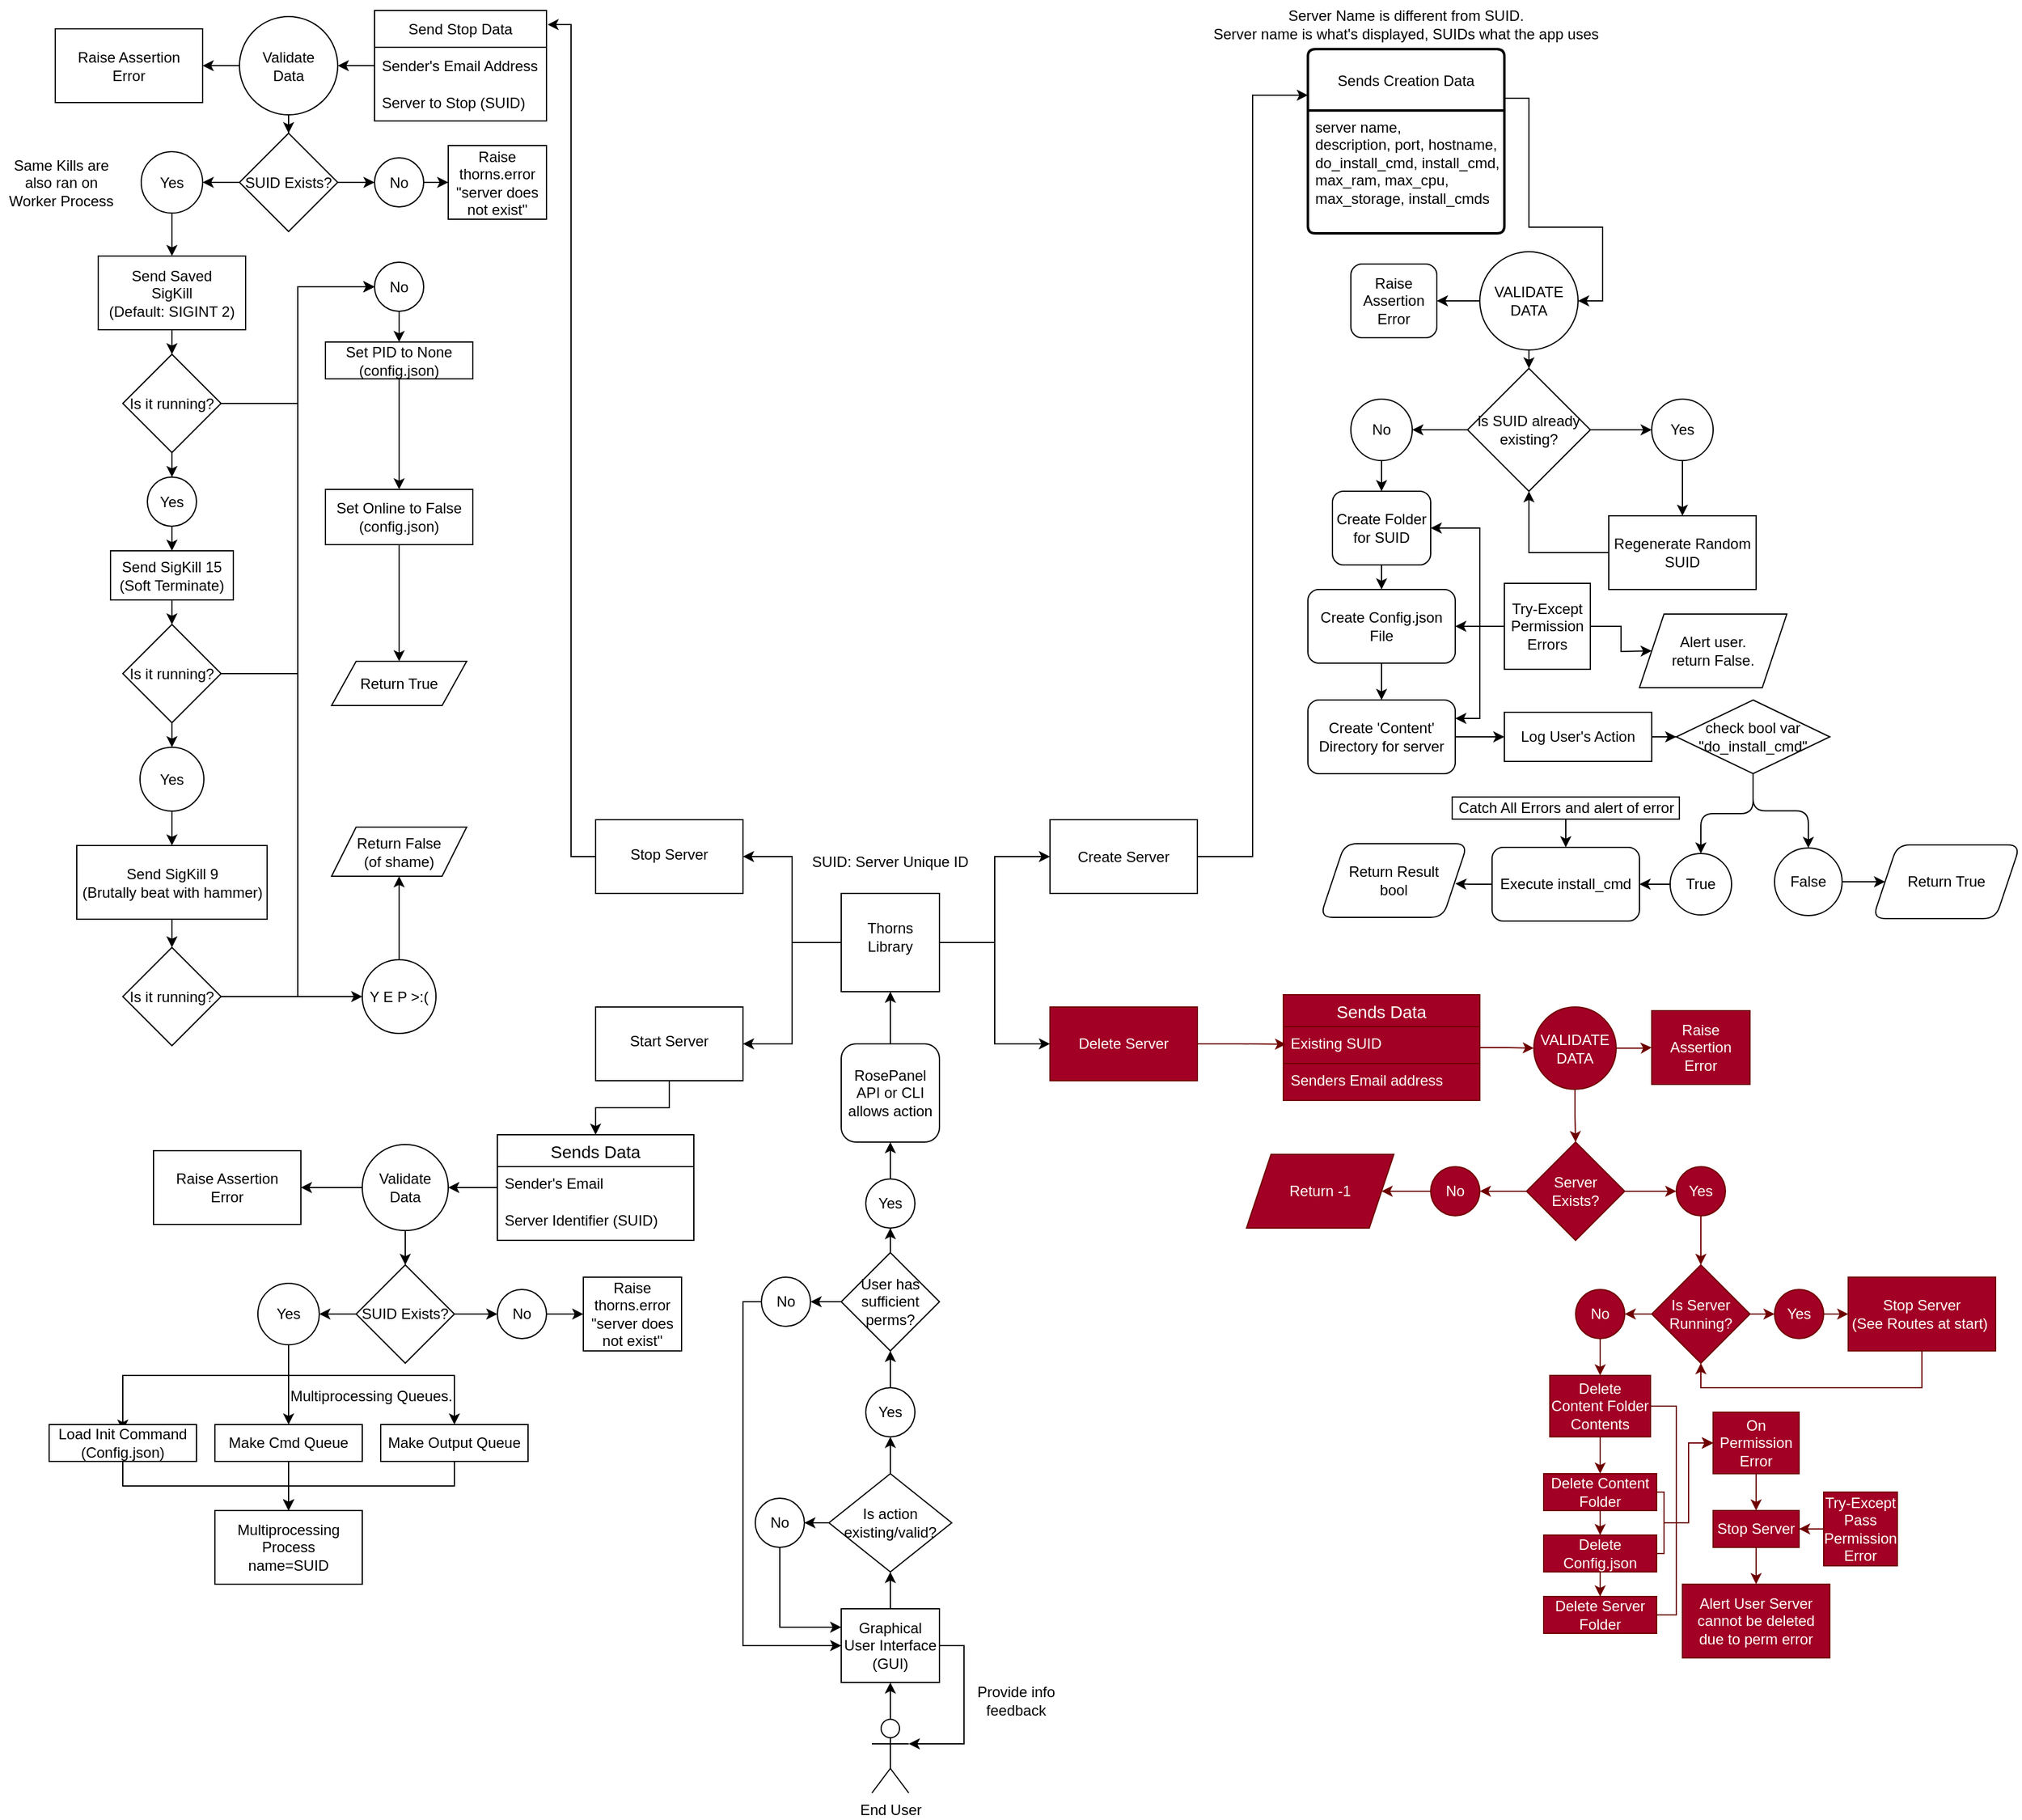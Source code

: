 <mxfile version="24.4.0" type="device">
  <diagram name="Page-1" id="fkvaRvzOg3nOPqEaRhYa">
    <mxGraphModel dx="882" dy="867" grid="1" gridSize="10" guides="1" tooltips="1" connect="1" arrows="1" fold="1" page="1" pageScale="1" pageWidth="1800" pageHeight="1500" background="none" math="0" shadow="0">
      <root>
        <mxCell id="0" />
        <mxCell id="1" parent="0" />
        <mxCell id="SLHZvLQHTJWv9Eg_6K4A-71" style="edgeStyle=orthogonalEdgeStyle;rounded=1;orthogonalLoop=1;jettySize=auto;html=1;entryX=0.5;entryY=0;entryDx=0;entryDy=0;" parent="1" source="SLHZvLQHTJWv9Eg_6K4A-17" target="SLHZvLQHTJWv9Eg_6K4A-70" edge="1">
          <mxGeometry relative="1" as="geometry" />
        </mxCell>
        <mxCell id="SLHZvLQHTJWv9Eg_6K4A-17" value="Create Folder for&amp;nbsp;&lt;span style=&quot;background-color: initial;&quot;&gt;SUID&lt;/span&gt;" style="rounded=1;whiteSpace=wrap;html=1;" parent="1" vertex="1">
          <mxGeometry x="1200" y="410" width="80" height="60" as="geometry" />
        </mxCell>
        <mxCell id="SLHZvLQHTJWv9Eg_6K4A-29" style="edgeStyle=orthogonalEdgeStyle;rounded=1;orthogonalLoop=1;jettySize=auto;html=1;" parent="1" source="SLHZvLQHTJWv9Eg_6K4A-24" target="SLHZvLQHTJWv9Eg_6K4A-28" edge="1">
          <mxGeometry relative="1" as="geometry" />
        </mxCell>
        <mxCell id="SLHZvLQHTJWv9Eg_6K4A-61" style="edgeStyle=orthogonalEdgeStyle;rounded=1;orthogonalLoop=1;jettySize=auto;html=1;entryX=0;entryY=0.5;entryDx=0;entryDy=0;" parent="1" source="SLHZvLQHTJWv9Eg_6K4A-24" target="SLHZvLQHTJWv9Eg_6K4A-59" edge="1">
          <mxGeometry relative="1" as="geometry" />
        </mxCell>
        <mxCell id="SLHZvLQHTJWv9Eg_6K4A-24" value="&lt;div&gt;is SUID already&lt;/div&gt;&lt;div&gt;existing?&lt;br&gt;&lt;/div&gt;" style="rhombus;whiteSpace=wrap;html=1;rounded=0;" parent="1" vertex="1">
          <mxGeometry x="1310" y="310" width="100" height="100" as="geometry" />
        </mxCell>
        <mxCell id="SLHZvLQHTJWv9Eg_6K4A-30" style="edgeStyle=orthogonalEdgeStyle;rounded=1;orthogonalLoop=1;jettySize=auto;html=1;entryX=0.5;entryY=0;entryDx=0;entryDy=0;" parent="1" source="SLHZvLQHTJWv9Eg_6K4A-28" target="SLHZvLQHTJWv9Eg_6K4A-17" edge="1">
          <mxGeometry relative="1" as="geometry" />
        </mxCell>
        <mxCell id="SLHZvLQHTJWv9Eg_6K4A-28" value="&lt;div&gt;No&lt;/div&gt;" style="ellipse;whiteSpace=wrap;html=1;aspect=fixed;rounded=1;" parent="1" vertex="1">
          <mxGeometry x="1215" y="335" width="50" height="50" as="geometry" />
        </mxCell>
        <mxCell id="SLHZvLQHTJWv9Eg_6K4A-64" style="edgeStyle=orthogonalEdgeStyle;rounded=1;orthogonalLoop=1;jettySize=auto;html=1;entryX=0.5;entryY=0;entryDx=0;entryDy=0;" parent="1" source="SLHZvLQHTJWv9Eg_6K4A-59" target="PbpKRLL751DSH5m5B5s7-3" edge="1">
          <mxGeometry relative="1" as="geometry">
            <mxPoint x="1485" y="410" as="targetPoint" />
          </mxGeometry>
        </mxCell>
        <mxCell id="SLHZvLQHTJWv9Eg_6K4A-59" value="Yes" style="ellipse;whiteSpace=wrap;html=1;aspect=fixed;rounded=1;" parent="1" vertex="1">
          <mxGeometry x="1460" y="335" width="50" height="50" as="geometry" />
        </mxCell>
        <mxCell id="SLHZvLQHTJWv9Eg_6K4A-67" style="edgeStyle=orthogonalEdgeStyle;rounded=1;orthogonalLoop=1;jettySize=auto;html=1;entryX=0.5;entryY=0;entryDx=0;entryDy=0;" parent="1" source="SLHZvLQHTJWv9Eg_6K4A-65" target="SLHZvLQHTJWv9Eg_6K4A-24" edge="1">
          <mxGeometry relative="1" as="geometry" />
        </mxCell>
        <mxCell id="SLHZvLQHTJWv9Eg_6K4A-69" style="edgeStyle=orthogonalEdgeStyle;rounded=1;orthogonalLoop=1;jettySize=auto;html=1;" parent="1" source="SLHZvLQHTJWv9Eg_6K4A-65" target="SLHZvLQHTJWv9Eg_6K4A-68" edge="1">
          <mxGeometry relative="1" as="geometry" />
        </mxCell>
        <mxCell id="SLHZvLQHTJWv9Eg_6K4A-65" value="VALIDATE&lt;br&gt;DATA" style="ellipse;whiteSpace=wrap;html=1;aspect=fixed;rounded=1;" parent="1" vertex="1">
          <mxGeometry x="1320" y="215" width="80" height="80" as="geometry" />
        </mxCell>
        <mxCell id="SLHZvLQHTJWv9Eg_6K4A-68" value="&lt;div&gt;Raise Assertion Error&lt;br&gt;&lt;/div&gt;" style="rounded=1;whiteSpace=wrap;html=1;" parent="1" vertex="1">
          <mxGeometry x="1215" y="225" width="70" height="60" as="geometry" />
        </mxCell>
        <mxCell id="SLHZvLQHTJWv9Eg_6K4A-73" style="edgeStyle=orthogonalEdgeStyle;rounded=1;orthogonalLoop=1;jettySize=auto;html=1;" parent="1" source="SLHZvLQHTJWv9Eg_6K4A-70" target="SLHZvLQHTJWv9Eg_6K4A-72" edge="1">
          <mxGeometry relative="1" as="geometry" />
        </mxCell>
        <mxCell id="SLHZvLQHTJWv9Eg_6K4A-70" value="Create Config.json File" style="rounded=1;whiteSpace=wrap;html=1;" parent="1" vertex="1">
          <mxGeometry x="1180" y="490" width="120" height="60" as="geometry" />
        </mxCell>
        <mxCell id="exx8A3uA3ddi-gQN40Ca-156" value="" style="edgeStyle=orthogonalEdgeStyle;rounded=0;orthogonalLoop=1;jettySize=auto;html=1;" parent="1" source="SLHZvLQHTJWv9Eg_6K4A-72" target="exx8A3uA3ddi-gQN40Ca-155" edge="1">
          <mxGeometry relative="1" as="geometry" />
        </mxCell>
        <mxCell id="SLHZvLQHTJWv9Eg_6K4A-72" value="Create &#39;Content&#39; Directory for server" style="rounded=1;whiteSpace=wrap;html=1;" parent="1" vertex="1">
          <mxGeometry x="1180" y="580" width="120" height="60" as="geometry" />
        </mxCell>
        <mxCell id="SLHZvLQHTJWv9Eg_6K4A-81" style="edgeStyle=orthogonalEdgeStyle;rounded=1;orthogonalLoop=1;jettySize=auto;html=1;entryX=0.5;entryY=0;entryDx=0;entryDy=0;" parent="1" source="SLHZvLQHTJWv9Eg_6K4A-76" target="SLHZvLQHTJWv9Eg_6K4A-79" edge="1">
          <mxGeometry relative="1" as="geometry" />
        </mxCell>
        <mxCell id="SLHZvLQHTJWv9Eg_6K4A-83" style="edgeStyle=orthogonalEdgeStyle;rounded=1;orthogonalLoop=1;jettySize=auto;html=1;entryX=0.5;entryY=0;entryDx=0;entryDy=0;" parent="1" source="SLHZvLQHTJWv9Eg_6K4A-76" target="SLHZvLQHTJWv9Eg_6K4A-82" edge="1">
          <mxGeometry relative="1" as="geometry" />
        </mxCell>
        <mxCell id="SLHZvLQHTJWv9Eg_6K4A-76" value="&lt;div&gt;check bool var&lt;/div&gt;&lt;div&gt;&quot;do_install_cmd&quot;&lt;br&gt;&lt;/div&gt;" style="rhombus;whiteSpace=wrap;html=1;rounded=0;" parent="1" vertex="1">
          <mxGeometry x="1480" y="580" width="125" height="60" as="geometry" />
        </mxCell>
        <mxCell id="SLHZvLQHTJWv9Eg_6K4A-86" style="edgeStyle=orthogonalEdgeStyle;rounded=1;orthogonalLoop=1;jettySize=auto;html=1;entryX=1;entryY=0.5;entryDx=0;entryDy=0;" parent="1" source="SLHZvLQHTJWv9Eg_6K4A-79" target="SLHZvLQHTJWv9Eg_6K4A-85" edge="1">
          <mxGeometry relative="1" as="geometry" />
        </mxCell>
        <mxCell id="SLHZvLQHTJWv9Eg_6K4A-79" value="True" style="ellipse;whiteSpace=wrap;html=1;aspect=fixed;rounded=1;" parent="1" vertex="1">
          <mxGeometry x="1475" y="705" width="50" height="50" as="geometry" />
        </mxCell>
        <mxCell id="SLHZvLQHTJWv9Eg_6K4A-94" style="edgeStyle=orthogonalEdgeStyle;rounded=1;orthogonalLoop=1;jettySize=auto;html=1;entryX=0;entryY=0.5;entryDx=0;entryDy=0;" parent="1" source="SLHZvLQHTJWv9Eg_6K4A-82" target="SLHZvLQHTJWv9Eg_6K4A-93" edge="1">
          <mxGeometry relative="1" as="geometry" />
        </mxCell>
        <mxCell id="SLHZvLQHTJWv9Eg_6K4A-82" value="False" style="ellipse;whiteSpace=wrap;html=1;aspect=fixed;rounded=1;" parent="1" vertex="1">
          <mxGeometry x="1560" y="700.5" width="55" height="55" as="geometry" />
        </mxCell>
        <mxCell id="SLHZvLQHTJWv9Eg_6K4A-85" value="Execute install_cmd" style="rounded=1;whiteSpace=wrap;html=1;" parent="1" vertex="1">
          <mxGeometry x="1330" y="700" width="120" height="60" as="geometry" />
        </mxCell>
        <mxCell id="SLHZvLQHTJWv9Eg_6K4A-93" value="Return True" style="shape=parallelogram;perimeter=parallelogramPerimeter;whiteSpace=wrap;html=1;fixedSize=1;rounded=1;" parent="1" vertex="1">
          <mxGeometry x="1640" y="698" width="120" height="60" as="geometry" />
        </mxCell>
        <mxCell id="SLHZvLQHTJWv9Eg_6K4A-97" value="Return Result&lt;div&gt;bool&lt;/div&gt;" style="shape=parallelogram;perimeter=parallelogramPerimeter;whiteSpace=wrap;html=1;fixedSize=1;rounded=1;" parent="1" vertex="1">
          <mxGeometry x="1190" y="697" width="120" height="60" as="geometry" />
        </mxCell>
        <mxCell id="SLHZvLQHTJWv9Eg_6K4A-98" style="edgeStyle=orthogonalEdgeStyle;rounded=1;orthogonalLoop=1;jettySize=auto;html=1;entryX=0.917;entryY=0.542;entryDx=0;entryDy=0;entryPerimeter=0;" parent="1" source="SLHZvLQHTJWv9Eg_6K4A-85" target="SLHZvLQHTJWv9Eg_6K4A-97" edge="1">
          <mxGeometry relative="1" as="geometry" />
        </mxCell>
        <mxCell id="Y93UFfxFWTFMYfwpmixj-4" value="&lt;span style=&quot;font-size: 12px;&quot;&gt;Sends Creation Data&lt;/span&gt;" style="swimlane;childLayout=stackLayout;horizontal=1;startSize=50;horizontalStack=0;rounded=1;fontSize=14;fontStyle=0;strokeWidth=2;resizeParent=0;resizeLast=1;shadow=0;dashed=0;align=center;arcSize=4;whiteSpace=wrap;html=1;" parent="1" vertex="1">
          <mxGeometry x="1180" y="50" width="160" height="150" as="geometry">
            <mxRectangle x="230" y="20" width="150" height="50" as="alternateBounds" />
          </mxGeometry>
        </mxCell>
        <mxCell id="Y93UFfxFWTFMYfwpmixj-5" value="server name&lt;span style=&quot;background-color: initial;&quot;&gt;,&lt;/span&gt;&lt;div&gt;&lt;div&gt;description,&amp;nbsp;&lt;span style=&quot;background-color: initial;&quot;&gt;port,&amp;nbsp;&lt;/span&gt;&lt;span style=&quot;background-color: initial;&quot;&gt;hostname,&lt;/span&gt;&lt;/div&gt;&lt;div&gt;&lt;span style=&quot;background-color: initial;&quot;&gt;do_install_cmd,&amp;nbsp;&lt;/span&gt;install_cmd&lt;span style=&quot;background-color: initial;&quot;&gt;,&lt;/span&gt;&lt;/div&gt;&lt;div&gt;&lt;span style=&quot;background-color: initial;&quot;&gt;max_ram, max_cpu,&lt;/span&gt;&lt;/div&gt;&lt;div&gt;&lt;span style=&quot;background-color: initial;&quot;&gt;max_storage, install_cmds&lt;/span&gt;&lt;/div&gt;&lt;/div&gt;" style="align=left;strokeColor=none;fillColor=none;spacingLeft=4;fontSize=12;verticalAlign=top;resizable=0;rotatable=0;part=1;html=1;" parent="Y93UFfxFWTFMYfwpmixj-4" vertex="1">
          <mxGeometry y="50" width="160" height="100" as="geometry" />
        </mxCell>
        <mxCell id="PbpKRLL751DSH5m5B5s7-4" style="edgeStyle=orthogonalEdgeStyle;rounded=0;orthogonalLoop=1;jettySize=auto;html=1;entryX=0.5;entryY=1;entryDx=0;entryDy=0;" parent="1" source="PbpKRLL751DSH5m5B5s7-3" target="SLHZvLQHTJWv9Eg_6K4A-24" edge="1">
          <mxGeometry relative="1" as="geometry" />
        </mxCell>
        <mxCell id="PbpKRLL751DSH5m5B5s7-3" value="Regenerate Random&lt;div&gt;SUID&lt;/div&gt;" style="rounded=0;whiteSpace=wrap;html=1;" parent="1" vertex="1">
          <mxGeometry x="1425" y="430" width="120" height="60" as="geometry" />
        </mxCell>
        <mxCell id="uT7oRDnpNxUxOImhYy7b-4" style="edgeStyle=orthogonalEdgeStyle;rounded=0;orthogonalLoop=1;jettySize=auto;html=1;entryX=0;entryY=0.25;entryDx=0;entryDy=0;" parent="1" source="uT7oRDnpNxUxOImhYy7b-2" target="Y93UFfxFWTFMYfwpmixj-4" edge="1">
          <mxGeometry relative="1" as="geometry" />
        </mxCell>
        <mxCell id="uT7oRDnpNxUxOImhYy7b-2" value="Create Server" style="rounded=0;whiteSpace=wrap;html=1;" parent="1" vertex="1">
          <mxGeometry x="970" y="677.5" width="120" height="60" as="geometry" />
        </mxCell>
        <mxCell id="uT7oRDnpNxUxOImhYy7b-5" value="Delete Server" style="rounded=0;whiteSpace=wrap;html=1;fillColor=#a20025;fontColor=#ffffff;strokeColor=#6F0000;" parent="1" vertex="1">
          <mxGeometry x="970" y="830" width="120" height="60" as="geometry" />
        </mxCell>
        <mxCell id="uT7oRDnpNxUxOImhYy7b-7" style="edgeStyle=orthogonalEdgeStyle;rounded=0;orthogonalLoop=1;jettySize=auto;html=1;entryX=1;entryY=0.5;entryDx=0;entryDy=0;exitX=1.001;exitY=0.192;exitDx=0;exitDy=0;exitPerimeter=0;" parent="1" source="Y93UFfxFWTFMYfwpmixj-4" target="SLHZvLQHTJWv9Eg_6K4A-65" edge="1">
          <mxGeometry relative="1" as="geometry">
            <Array as="points">
              <mxPoint x="1340" y="90" />
              <mxPoint x="1360" y="90" />
              <mxPoint x="1360" y="195" />
              <mxPoint x="1420" y="195" />
              <mxPoint x="1420" y="255" />
            </Array>
          </mxGeometry>
        </mxCell>
        <mxCell id="uT7oRDnpNxUxOImhYy7b-12" style="edgeStyle=orthogonalEdgeStyle;rounded=0;orthogonalLoop=1;jettySize=auto;html=1;entryX=0;entryY=0.5;entryDx=0;entryDy=0;fontFamily=Helvetica;fontSize=12;fontColor=default;" parent="1" source="uT7oRDnpNxUxOImhYy7b-10" target="uT7oRDnpNxUxOImhYy7b-2" edge="1">
          <mxGeometry relative="1" as="geometry" />
        </mxCell>
        <mxCell id="uT7oRDnpNxUxOImhYy7b-13" style="edgeStyle=orthogonalEdgeStyle;rounded=0;orthogonalLoop=1;jettySize=auto;html=1;entryX=0;entryY=0.5;entryDx=0;entryDy=0;fontFamily=Helvetica;fontSize=12;fontColor=default;" parent="1" source="uT7oRDnpNxUxOImhYy7b-10" target="uT7oRDnpNxUxOImhYy7b-5" edge="1">
          <mxGeometry relative="1" as="geometry" />
        </mxCell>
        <mxCell id="exx8A3uA3ddi-gQN40Ca-16" value="" style="edgeStyle=orthogonalEdgeStyle;rounded=0;orthogonalLoop=1;jettySize=auto;html=1;" parent="1" source="uT7oRDnpNxUxOImhYy7b-10" target="exx8A3uA3ddi-gQN40Ca-15" edge="1">
          <mxGeometry relative="1" as="geometry" />
        </mxCell>
        <mxCell id="exx8A3uA3ddi-gQN40Ca-19" style="edgeStyle=orthogonalEdgeStyle;rounded=0;orthogonalLoop=1;jettySize=auto;html=1;entryX=1;entryY=0.5;entryDx=0;entryDy=0;" parent="1" source="uT7oRDnpNxUxOImhYy7b-10" target="exx8A3uA3ddi-gQN40Ca-17" edge="1">
          <mxGeometry relative="1" as="geometry" />
        </mxCell>
        <mxCell id="uT7oRDnpNxUxOImhYy7b-10" value="&lt;div&gt;&lt;br&gt;&lt;/div&gt;&lt;div&gt;Thorns&lt;/div&gt;&lt;div&gt;Library&lt;/div&gt;" style="whiteSpace=wrap;html=1;aspect=fixed;pointerEvents=0;align=center;verticalAlign=top;fontFamily=Helvetica;fontSize=12;fontColor=default;fillColor=default;gradientColor=none;" parent="1" vertex="1">
          <mxGeometry x="800" y="737.5" width="80" height="80" as="geometry" />
        </mxCell>
        <mxCell id="exx8A3uA3ddi-gQN40Ca-8" style="edgeStyle=orthogonalEdgeStyle;rounded=0;orthogonalLoop=1;jettySize=auto;html=1;entryX=1;entryY=0.5;entryDx=0;entryDy=0;" parent="1" source="exx8A3uA3ddi-gQN40Ca-6" target="SLHZvLQHTJWv9Eg_6K4A-70" edge="1">
          <mxGeometry relative="1" as="geometry" />
        </mxCell>
        <mxCell id="exx8A3uA3ddi-gQN40Ca-9" style="edgeStyle=orthogonalEdgeStyle;rounded=0;orthogonalLoop=1;jettySize=auto;html=1;entryX=1;entryY=0.5;entryDx=0;entryDy=0;" parent="1" source="exx8A3uA3ddi-gQN40Ca-6" target="SLHZvLQHTJWv9Eg_6K4A-17" edge="1">
          <mxGeometry relative="1" as="geometry">
            <Array as="points">
              <mxPoint x="1320" y="520" />
              <mxPoint x="1320" y="440" />
            </Array>
          </mxGeometry>
        </mxCell>
        <mxCell id="exx8A3uA3ddi-gQN40Ca-10" style="edgeStyle=orthogonalEdgeStyle;rounded=0;orthogonalLoop=1;jettySize=auto;html=1;entryX=1;entryY=0.25;entryDx=0;entryDy=0;" parent="1" source="exx8A3uA3ddi-gQN40Ca-6" target="SLHZvLQHTJWv9Eg_6K4A-72" edge="1">
          <mxGeometry relative="1" as="geometry">
            <Array as="points">
              <mxPoint x="1320" y="520" />
              <mxPoint x="1320" y="595" />
            </Array>
          </mxGeometry>
        </mxCell>
        <mxCell id="exx8A3uA3ddi-gQN40Ca-13" style="edgeStyle=orthogonalEdgeStyle;rounded=0;orthogonalLoop=1;jettySize=auto;html=1;entryX=0;entryY=0.5;entryDx=0;entryDy=0;" parent="1" source="exx8A3uA3ddi-gQN40Ca-6" edge="1">
          <mxGeometry relative="1" as="geometry">
            <mxPoint x="1460" y="540" as="targetPoint" />
          </mxGeometry>
        </mxCell>
        <mxCell id="exx8A3uA3ddi-gQN40Ca-6" value="&lt;div&gt;Try-Except&lt;/div&gt;&lt;div&gt;Permission&lt;/div&gt;&lt;div&gt;Errors&lt;/div&gt;" style="whiteSpace=wrap;html=1;aspect=fixed;" parent="1" vertex="1">
          <mxGeometry x="1340" y="485" width="70" height="70" as="geometry" />
        </mxCell>
        <mxCell id="exx8A3uA3ddi-gQN40Ca-14" value="Alert user.&lt;div&gt;return False.&lt;/div&gt;" style="shape=parallelogram;perimeter=parallelogramPerimeter;whiteSpace=wrap;html=1;fixedSize=1;" parent="1" vertex="1">
          <mxGeometry x="1450" y="510" width="120" height="60" as="geometry" />
        </mxCell>
        <mxCell id="exx8A3uA3ddi-gQN40Ca-15" value="&lt;div&gt;&lt;br&gt;&lt;/div&gt;&lt;div&gt;Stop Server&lt;/div&gt;" style="whiteSpace=wrap;html=1;verticalAlign=top;pointerEvents=0;gradientColor=none;" parent="1" vertex="1">
          <mxGeometry x="600" y="677.5" width="120" height="60" as="geometry" />
        </mxCell>
        <mxCell id="exx8A3uA3ddi-gQN40Ca-213" style="edgeStyle=orthogonalEdgeStyle;rounded=0;orthogonalLoop=1;jettySize=auto;html=1;entryX=0.5;entryY=0;entryDx=0;entryDy=0;" parent="1" source="exx8A3uA3ddi-gQN40Ca-17" target="exx8A3uA3ddi-gQN40Ca-209" edge="1">
          <mxGeometry relative="1" as="geometry" />
        </mxCell>
        <mxCell id="exx8A3uA3ddi-gQN40Ca-17" value="&lt;div&gt;&lt;span style=&quot;background-color: initial;&quot;&gt;&lt;br&gt;&lt;/span&gt;&lt;/div&gt;&lt;div&gt;&lt;span style=&quot;background-color: initial;&quot;&gt;Start Server&lt;/span&gt;&lt;br&gt;&lt;/div&gt;" style="whiteSpace=wrap;html=1;verticalAlign=top;pointerEvents=0;gradientColor=none;" parent="1" vertex="1">
          <mxGeometry x="600" y="830" width="120" height="60" as="geometry" />
        </mxCell>
        <mxCell id="exx8A3uA3ddi-gQN40Ca-20" value="Server Name is different from SUID.&lt;div&gt;Server name is what&#39;s displayed, SUIDs what the app uses&lt;/div&gt;" style="text;html=1;align=center;verticalAlign=middle;whiteSpace=wrap;rounded=0;" parent="1" vertex="1">
          <mxGeometry x="1095" y="10" width="330" height="40" as="geometry" />
        </mxCell>
        <mxCell id="exx8A3uA3ddi-gQN40Ca-70" style="edgeStyle=orthogonalEdgeStyle;rounded=0;orthogonalLoop=1;jettySize=auto;html=1;fillColor=#a20025;strokeColor=#6F0000;" parent="1" source="exx8A3uA3ddi-gQN40Ca-21" target="exx8A3uA3ddi-gQN40Ca-69" edge="1">
          <mxGeometry relative="1" as="geometry" />
        </mxCell>
        <mxCell id="exx8A3uA3ddi-gQN40Ca-21" value="Sends Data" style="swimlane;fontStyle=0;childLayout=stackLayout;horizontal=1;startSize=26;horizontalStack=0;resizeParent=1;resizeParentMax=0;resizeLast=0;collapsible=1;marginBottom=0;align=center;fontSize=14;fillColor=#a20025;fontColor=#ffffff;strokeColor=#6F0000;" parent="1" vertex="1">
          <mxGeometry x="1160" y="820" width="160" height="86" as="geometry" />
        </mxCell>
        <mxCell id="exx8A3uA3ddi-gQN40Ca-22" value="Existing SUID" style="text;strokeColor=#6F0000;fillColor=#a20025;spacingLeft=4;spacingRight=4;overflow=hidden;rotatable=0;points=[[0,0.5],[1,0.5]];portConstraint=eastwest;fontSize=12;whiteSpace=wrap;html=1;fontColor=#ffffff;" parent="exx8A3uA3ddi-gQN40Ca-21" vertex="1">
          <mxGeometry y="26" width="160" height="30" as="geometry" />
        </mxCell>
        <mxCell id="exx8A3uA3ddi-gQN40Ca-23" value="Senders Email address" style="text;strokeColor=#6F0000;fillColor=#a20025;spacingLeft=4;spacingRight=4;overflow=hidden;rotatable=0;points=[[0,0.5],[1,0.5]];portConstraint=eastwest;fontSize=12;whiteSpace=wrap;html=1;fontColor=#ffffff;" parent="exx8A3uA3ddi-gQN40Ca-21" vertex="1">
          <mxGeometry y="56" width="160" height="30" as="geometry" />
        </mxCell>
        <mxCell id="PbpKRLL751DSH5m5B5s7-6" value="SUID: Server Unique ID" style="text;html=1;align=center;verticalAlign=middle;whiteSpace=wrap;rounded=0;" parent="1" vertex="1">
          <mxGeometry x="775" y="697" width="130" height="30" as="geometry" />
        </mxCell>
        <mxCell id="exx8A3uA3ddi-gQN40Ca-25" style="edgeStyle=orthogonalEdgeStyle;rounded=0;orthogonalLoop=1;jettySize=auto;html=1;" parent="1" source="SLHZvLQHTJWv9Eg_6K4A-1" target="uT7oRDnpNxUxOImhYy7b-10" edge="1">
          <mxGeometry relative="1" as="geometry" />
        </mxCell>
        <mxCell id="SLHZvLQHTJWv9Eg_6K4A-1" value="&lt;div&gt;RosePanel&lt;/div&gt;&lt;div&gt;API or CLI&lt;/div&gt;&lt;div&gt;allows action&lt;/div&gt;" style="whiteSpace=wrap;html=1;aspect=fixed;labelBackgroundColor=none;rounded=1;" parent="1" vertex="1">
          <mxGeometry x="800" y="860" width="80" height="80" as="geometry" />
        </mxCell>
        <mxCell id="exx8A3uA3ddi-gQN40Ca-28" style="edgeStyle=orthogonalEdgeStyle;rounded=0;orthogonalLoop=1;jettySize=auto;html=1;entryX=0.5;entryY=1;entryDx=0;entryDy=0;" parent="1" source="exx8A3uA3ddi-gQN40Ca-26" target="exx8A3uA3ddi-gQN40Ca-27" edge="1">
          <mxGeometry relative="1" as="geometry" />
        </mxCell>
        <mxCell id="exx8A3uA3ddi-gQN40Ca-26" value="End User" style="shape=umlActor;verticalLabelPosition=bottom;verticalAlign=top;html=1;outlineConnect=0;" parent="1" vertex="1">
          <mxGeometry x="825" y="1410" width="30" height="60" as="geometry" />
        </mxCell>
        <mxCell id="exx8A3uA3ddi-gQN40Ca-37" style="edgeStyle=orthogonalEdgeStyle;rounded=0;orthogonalLoop=1;jettySize=auto;html=1;entryX=0.5;entryY=1;entryDx=0;entryDy=0;" parent="1" source="exx8A3uA3ddi-gQN40Ca-27" target="exx8A3uA3ddi-gQN40Ca-34" edge="1">
          <mxGeometry relative="1" as="geometry" />
        </mxCell>
        <mxCell id="exx8A3uA3ddi-gQN40Ca-27" value="Graphical User Interface&lt;div&gt;(GUI)&lt;/div&gt;" style="rounded=0;whiteSpace=wrap;html=1;" parent="1" vertex="1">
          <mxGeometry x="800" y="1320" width="80" height="60" as="geometry" />
        </mxCell>
        <mxCell id="exx8A3uA3ddi-gQN40Ca-39" style="edgeStyle=orthogonalEdgeStyle;rounded=0;orthogonalLoop=1;jettySize=auto;html=1;entryX=0.5;entryY=1;entryDx=0;entryDy=0;" parent="1" source="exx8A3uA3ddi-gQN40Ca-34" target="exx8A3uA3ddi-gQN40Ca-38" edge="1">
          <mxGeometry relative="1" as="geometry" />
        </mxCell>
        <mxCell id="exx8A3uA3ddi-gQN40Ca-42" style="edgeStyle=orthogonalEdgeStyle;rounded=0;orthogonalLoop=1;jettySize=auto;html=1;" parent="1" source="exx8A3uA3ddi-gQN40Ca-34" target="exx8A3uA3ddi-gQN40Ca-41" edge="1">
          <mxGeometry relative="1" as="geometry" />
        </mxCell>
        <mxCell id="exx8A3uA3ddi-gQN40Ca-34" value="Is action&lt;div&gt;existing/valid?&lt;/div&gt;" style="rhombus;whiteSpace=wrap;html=1;" parent="1" vertex="1">
          <mxGeometry x="790" y="1210" width="100" height="80" as="geometry" />
        </mxCell>
        <mxCell id="exx8A3uA3ddi-gQN40Ca-46" style="edgeStyle=orthogonalEdgeStyle;rounded=0;orthogonalLoop=1;jettySize=auto;html=1;entryX=0.5;entryY=1;entryDx=0;entryDy=0;" parent="1" source="exx8A3uA3ddi-gQN40Ca-38" target="exx8A3uA3ddi-gQN40Ca-45" edge="1">
          <mxGeometry relative="1" as="geometry" />
        </mxCell>
        <mxCell id="exx8A3uA3ddi-gQN40Ca-38" value="Yes" style="ellipse;whiteSpace=wrap;html=1;aspect=fixed;" parent="1" vertex="1">
          <mxGeometry x="820" y="1140" width="40" height="40" as="geometry" />
        </mxCell>
        <mxCell id="exx8A3uA3ddi-gQN40Ca-53" style="edgeStyle=orthogonalEdgeStyle;rounded=0;orthogonalLoop=1;jettySize=auto;html=1;entryX=0;entryY=0.25;entryDx=0;entryDy=0;" parent="1" source="exx8A3uA3ddi-gQN40Ca-41" target="exx8A3uA3ddi-gQN40Ca-27" edge="1">
          <mxGeometry relative="1" as="geometry">
            <Array as="points">
              <mxPoint x="750" y="1335" />
            </Array>
          </mxGeometry>
        </mxCell>
        <mxCell id="exx8A3uA3ddi-gQN40Ca-41" value="No" style="ellipse;whiteSpace=wrap;html=1;aspect=fixed;" parent="1" vertex="1">
          <mxGeometry x="730" y="1230" width="40" height="40" as="geometry" />
        </mxCell>
        <mxCell id="exx8A3uA3ddi-gQN40Ca-50" style="edgeStyle=orthogonalEdgeStyle;rounded=0;orthogonalLoop=1;jettySize=auto;html=1;entryX=1;entryY=0.5;entryDx=0;entryDy=0;" parent="1" source="exx8A3uA3ddi-gQN40Ca-45" target="exx8A3uA3ddi-gQN40Ca-49" edge="1">
          <mxGeometry relative="1" as="geometry" />
        </mxCell>
        <mxCell id="exx8A3uA3ddi-gQN40Ca-57" style="edgeStyle=orthogonalEdgeStyle;rounded=0;orthogonalLoop=1;jettySize=auto;html=1;entryX=0.5;entryY=1;entryDx=0;entryDy=0;" parent="1" source="exx8A3uA3ddi-gQN40Ca-45" target="exx8A3uA3ddi-gQN40Ca-56" edge="1">
          <mxGeometry relative="1" as="geometry" />
        </mxCell>
        <mxCell id="exx8A3uA3ddi-gQN40Ca-45" value="User has&lt;div&gt;sufficient&lt;/div&gt;&lt;div&gt;perms?&lt;/div&gt;" style="rhombus;whiteSpace=wrap;html=1;" parent="1" vertex="1">
          <mxGeometry x="800" y="1030" width="80" height="80" as="geometry" />
        </mxCell>
        <mxCell id="exx8A3uA3ddi-gQN40Ca-54" style="edgeStyle=orthogonalEdgeStyle;rounded=0;orthogonalLoop=1;jettySize=auto;html=1;entryX=0;entryY=0.5;entryDx=0;entryDy=0;" parent="1" source="exx8A3uA3ddi-gQN40Ca-49" target="exx8A3uA3ddi-gQN40Ca-27" edge="1">
          <mxGeometry relative="1" as="geometry">
            <Array as="points">
              <mxPoint x="720" y="1070" />
              <mxPoint x="720" y="1350" />
            </Array>
          </mxGeometry>
        </mxCell>
        <mxCell id="exx8A3uA3ddi-gQN40Ca-49" value="No" style="ellipse;whiteSpace=wrap;html=1;aspect=fixed;" parent="1" vertex="1">
          <mxGeometry x="735" y="1050" width="40" height="40" as="geometry" />
        </mxCell>
        <mxCell id="exx8A3uA3ddi-gQN40Ca-58" style="edgeStyle=orthogonalEdgeStyle;rounded=0;orthogonalLoop=1;jettySize=auto;html=1;entryX=0.5;entryY=1;entryDx=0;entryDy=0;" parent="1" source="exx8A3uA3ddi-gQN40Ca-56" target="SLHZvLQHTJWv9Eg_6K4A-1" edge="1">
          <mxGeometry relative="1" as="geometry" />
        </mxCell>
        <mxCell id="exx8A3uA3ddi-gQN40Ca-56" value="Yes" style="ellipse;whiteSpace=wrap;html=1;aspect=fixed;" parent="1" vertex="1">
          <mxGeometry x="820" y="970" width="40" height="40" as="geometry" />
        </mxCell>
        <mxCell id="exx8A3uA3ddi-gQN40Ca-59" style="edgeStyle=orthogonalEdgeStyle;rounded=0;orthogonalLoop=1;jettySize=auto;html=1;entryX=1;entryY=0.333;entryDx=0;entryDy=0;entryPerimeter=0;" parent="1" source="exx8A3uA3ddi-gQN40Ca-27" target="exx8A3uA3ddi-gQN40Ca-26" edge="1">
          <mxGeometry relative="1" as="geometry">
            <Array as="points">
              <mxPoint x="900" y="1350" />
              <mxPoint x="900" y="1430" />
            </Array>
          </mxGeometry>
        </mxCell>
        <mxCell id="exx8A3uA3ddi-gQN40Ca-60" value="Provide info feedback" style="text;html=1;align=center;verticalAlign=middle;whiteSpace=wrap;rounded=0;" parent="1" vertex="1">
          <mxGeometry x="905" y="1380" width="75" height="30" as="geometry" />
        </mxCell>
        <mxCell id="exx8A3uA3ddi-gQN40Ca-62" style="edgeStyle=orthogonalEdgeStyle;rounded=0;orthogonalLoop=1;jettySize=auto;html=1;entryX=0.014;entryY=0.479;entryDx=0;entryDy=0;entryPerimeter=0;fillColor=#a20025;strokeColor=#6F0000;" parent="1" source="uT7oRDnpNxUxOImhYy7b-5" target="exx8A3uA3ddi-gQN40Ca-22" edge="1">
          <mxGeometry relative="1" as="geometry" />
        </mxCell>
        <mxCell id="exx8A3uA3ddi-gQN40Ca-72" style="edgeStyle=orthogonalEdgeStyle;rounded=0;orthogonalLoop=1;jettySize=auto;html=1;entryX=0;entryY=0.5;entryDx=0;entryDy=0;fillColor=#a20025;strokeColor=#6F0000;" parent="1" source="exx8A3uA3ddi-gQN40Ca-69" target="exx8A3uA3ddi-gQN40Ca-71" edge="1">
          <mxGeometry relative="1" as="geometry" />
        </mxCell>
        <mxCell id="exx8A3uA3ddi-gQN40Ca-76" style="edgeStyle=orthogonalEdgeStyle;rounded=0;orthogonalLoop=1;jettySize=auto;html=1;entryX=0.5;entryY=0;entryDx=0;entryDy=0;fillColor=#a20025;strokeColor=#6F0000;" parent="1" source="exx8A3uA3ddi-gQN40Ca-69" target="exx8A3uA3ddi-gQN40Ca-75" edge="1">
          <mxGeometry relative="1" as="geometry" />
        </mxCell>
        <mxCell id="exx8A3uA3ddi-gQN40Ca-69" value="VALIDATE&lt;div&gt;DATA&lt;/div&gt;" style="ellipse;whiteSpace=wrap;html=1;aspect=fixed;fillColor=#a20025;fontColor=#ffffff;strokeColor=#6F0000;" parent="1" vertex="1">
          <mxGeometry x="1364" y="830" width="67" height="67" as="geometry" />
        </mxCell>
        <mxCell id="exx8A3uA3ddi-gQN40Ca-71" value="Raise Assertion&lt;div&gt;Error&lt;/div&gt;" style="rounded=0;whiteSpace=wrap;html=1;fillColor=#a20025;fontColor=#ffffff;strokeColor=#6F0000;" parent="1" vertex="1">
          <mxGeometry x="1460" y="833" width="80" height="60" as="geometry" />
        </mxCell>
        <mxCell id="exx8A3uA3ddi-gQN40Ca-126" value="" style="edgeStyle=orthogonalEdgeStyle;rounded=0;orthogonalLoop=1;jettySize=auto;html=1;" parent="1" source="exx8A3uA3ddi-gQN40Ca-73" target="SLHZvLQHTJWv9Eg_6K4A-85" edge="1">
          <mxGeometry relative="1" as="geometry" />
        </mxCell>
        <mxCell id="exx8A3uA3ddi-gQN40Ca-73" value="Catch All Errors and alert of error" style="rounded=0;whiteSpace=wrap;html=1;" parent="1" vertex="1">
          <mxGeometry x="1297.5" y="659" width="185" height="18" as="geometry" />
        </mxCell>
        <mxCell id="exx8A3uA3ddi-gQN40Ca-78" style="edgeStyle=orthogonalEdgeStyle;rounded=0;orthogonalLoop=1;jettySize=auto;html=1;entryX=0;entryY=0.5;entryDx=0;entryDy=0;fillColor=#a20025;strokeColor=#6F0000;" parent="1" source="exx8A3uA3ddi-gQN40Ca-75" target="exx8A3uA3ddi-gQN40Ca-77" edge="1">
          <mxGeometry relative="1" as="geometry" />
        </mxCell>
        <mxCell id="exx8A3uA3ddi-gQN40Ca-80" value="" style="edgeStyle=orthogonalEdgeStyle;rounded=0;orthogonalLoop=1;jettySize=auto;html=1;fillColor=#a20025;strokeColor=#6F0000;" parent="1" source="exx8A3uA3ddi-gQN40Ca-75" target="exx8A3uA3ddi-gQN40Ca-79" edge="1">
          <mxGeometry relative="1" as="geometry" />
        </mxCell>
        <mxCell id="exx8A3uA3ddi-gQN40Ca-75" value="Server&lt;div&gt;Exists?&lt;/div&gt;" style="rhombus;whiteSpace=wrap;html=1;fillColor=#a20025;fontColor=#ffffff;strokeColor=#6F0000;" parent="1" vertex="1">
          <mxGeometry x="1358" y="940" width="80" height="80" as="geometry" />
        </mxCell>
        <mxCell id="exx8A3uA3ddi-gQN40Ca-87" value="" style="edgeStyle=orthogonalEdgeStyle;rounded=0;orthogonalLoop=1;jettySize=auto;html=1;fillColor=#a20025;strokeColor=#6F0000;" parent="1" source="exx8A3uA3ddi-gQN40Ca-77" target="exx8A3uA3ddi-gQN40Ca-86" edge="1">
          <mxGeometry relative="1" as="geometry" />
        </mxCell>
        <mxCell id="exx8A3uA3ddi-gQN40Ca-77" value="Yes" style="ellipse;whiteSpace=wrap;html=1;aspect=fixed;fillColor=#a20025;fontColor=#ffffff;strokeColor=#6F0000;" parent="1" vertex="1">
          <mxGeometry x="1480" y="960" width="40" height="40" as="geometry" />
        </mxCell>
        <mxCell id="exx8A3uA3ddi-gQN40Ca-82" style="edgeStyle=orthogonalEdgeStyle;rounded=0;orthogonalLoop=1;jettySize=auto;html=1;fillColor=#a20025;strokeColor=#6F0000;" parent="1" source="exx8A3uA3ddi-gQN40Ca-79" target="exx8A3uA3ddi-gQN40Ca-81" edge="1">
          <mxGeometry relative="1" as="geometry" />
        </mxCell>
        <mxCell id="exx8A3uA3ddi-gQN40Ca-79" value="No" style="ellipse;whiteSpace=wrap;html=1;aspect=fixed;fillColor=#a20025;fontColor=#ffffff;strokeColor=#6F0000;" parent="1" vertex="1">
          <mxGeometry x="1280" y="960" width="40" height="40" as="geometry" />
        </mxCell>
        <mxCell id="exx8A3uA3ddi-gQN40Ca-81" value="Return -1" style="shape=parallelogram;perimeter=parallelogramPerimeter;whiteSpace=wrap;html=1;fixedSize=1;fillColor=#a20025;fontColor=#ffffff;strokeColor=#6F0000;" parent="1" vertex="1">
          <mxGeometry x="1130" y="950" width="120" height="60" as="geometry" />
        </mxCell>
        <mxCell id="exx8A3uA3ddi-gQN40Ca-92" value="" style="edgeStyle=orthogonalEdgeStyle;rounded=0;orthogonalLoop=1;jettySize=auto;html=1;fillColor=#a20025;strokeColor=#6F0000;" parent="1" source="exx8A3uA3ddi-gQN40Ca-86" target="exx8A3uA3ddi-gQN40Ca-90" edge="1">
          <mxGeometry relative="1" as="geometry" />
        </mxCell>
        <mxCell id="exx8A3uA3ddi-gQN40Ca-94" value="" style="edgeStyle=orthogonalEdgeStyle;rounded=0;orthogonalLoop=1;jettySize=auto;html=1;fillColor=#a20025;strokeColor=#6F0000;" parent="1" source="exx8A3uA3ddi-gQN40Ca-86" target="exx8A3uA3ddi-gQN40Ca-93" edge="1">
          <mxGeometry relative="1" as="geometry" />
        </mxCell>
        <mxCell id="exx8A3uA3ddi-gQN40Ca-86" value="Is Server&lt;div&gt;Running?&lt;/div&gt;" style="rhombus;whiteSpace=wrap;html=1;fillColor=#a20025;fontColor=#ffffff;strokeColor=#6F0000;" parent="1" vertex="1">
          <mxGeometry x="1460" y="1040" width="80" height="80" as="geometry" />
        </mxCell>
        <mxCell id="exx8A3uA3ddi-gQN40Ca-98" value="" style="edgeStyle=orthogonalEdgeStyle;rounded=0;orthogonalLoop=1;jettySize=auto;html=1;fillColor=#a20025;strokeColor=#6F0000;" parent="1" source="exx8A3uA3ddi-gQN40Ca-90" target="exx8A3uA3ddi-gQN40Ca-97" edge="1">
          <mxGeometry relative="1" as="geometry" />
        </mxCell>
        <mxCell id="exx8A3uA3ddi-gQN40Ca-90" value="No" style="ellipse;whiteSpace=wrap;html=1;aspect=fixed;fillColor=#a20025;fontColor=#ffffff;strokeColor=#6F0000;" parent="1" vertex="1">
          <mxGeometry x="1398" y="1060" width="40" height="40" as="geometry" />
        </mxCell>
        <mxCell id="exx8A3uA3ddi-gQN40Ca-101" value="" style="edgeStyle=orthogonalEdgeStyle;rounded=0;orthogonalLoop=1;jettySize=auto;html=1;fillColor=#a20025;strokeColor=#6F0000;" parent="1" source="exx8A3uA3ddi-gQN40Ca-93" target="exx8A3uA3ddi-gQN40Ca-100" edge="1">
          <mxGeometry relative="1" as="geometry" />
        </mxCell>
        <mxCell id="exx8A3uA3ddi-gQN40Ca-93" value="Yes" style="ellipse;whiteSpace=wrap;html=1;aspect=fixed;fillColor=#a20025;fontColor=#ffffff;strokeColor=#6F0000;" parent="1" vertex="1">
          <mxGeometry x="1560" y="1060" width="40" height="40" as="geometry" />
        </mxCell>
        <mxCell id="exx8A3uA3ddi-gQN40Ca-104" value="" style="edgeStyle=orthogonalEdgeStyle;rounded=0;orthogonalLoop=1;jettySize=auto;html=1;fillColor=#a20025;strokeColor=#6F0000;" parent="1" source="exx8A3uA3ddi-gQN40Ca-95" target="exx8A3uA3ddi-gQN40Ca-103" edge="1">
          <mxGeometry relative="1" as="geometry" />
        </mxCell>
        <mxCell id="exx8A3uA3ddi-gQN40Ca-114" style="edgeStyle=orthogonalEdgeStyle;rounded=0;orthogonalLoop=1;jettySize=auto;html=1;entryX=0;entryY=0.5;entryDx=0;entryDy=0;fillColor=#a20025;strokeColor=#6F0000;" parent="1" source="exx8A3uA3ddi-gQN40Ca-95" target="exx8A3uA3ddi-gQN40Ca-107" edge="1">
          <mxGeometry relative="1" as="geometry">
            <Array as="points">
              <mxPoint x="1470" y="1225" />
              <mxPoint x="1470" y="1250" />
              <mxPoint x="1490" y="1250" />
              <mxPoint x="1490" y="1185" />
            </Array>
          </mxGeometry>
        </mxCell>
        <mxCell id="exx8A3uA3ddi-gQN40Ca-95" value="Delete Content Folder" style="rounded=0;whiteSpace=wrap;html=1;fillColor=#a20025;fontColor=#ffffff;strokeColor=#6F0000;" parent="1" vertex="1">
          <mxGeometry x="1372" y="1210" width="92" height="30" as="geometry" />
        </mxCell>
        <mxCell id="exx8A3uA3ddi-gQN40Ca-99" value="" style="edgeStyle=orthogonalEdgeStyle;rounded=0;orthogonalLoop=1;jettySize=auto;html=1;fillColor=#a20025;strokeColor=#6F0000;" parent="1" source="exx8A3uA3ddi-gQN40Ca-97" target="exx8A3uA3ddi-gQN40Ca-95" edge="1">
          <mxGeometry relative="1" as="geometry" />
        </mxCell>
        <mxCell id="exx8A3uA3ddi-gQN40Ca-113" style="edgeStyle=orthogonalEdgeStyle;rounded=0;orthogonalLoop=1;jettySize=auto;html=1;entryX=0;entryY=0.5;entryDx=0;entryDy=0;fillColor=#a20025;strokeColor=#6F0000;" parent="1" source="exx8A3uA3ddi-gQN40Ca-97" target="exx8A3uA3ddi-gQN40Ca-107" edge="1">
          <mxGeometry relative="1" as="geometry">
            <Array as="points">
              <mxPoint x="1480" y="1155" />
              <mxPoint x="1480" y="1250" />
              <mxPoint x="1490" y="1250" />
              <mxPoint x="1490" y="1185" />
            </Array>
          </mxGeometry>
        </mxCell>
        <mxCell id="exx8A3uA3ddi-gQN40Ca-97" value="Delete Content Folder&lt;div&gt;Contents&lt;/div&gt;" style="rounded=0;whiteSpace=wrap;html=1;fillColor=#a20025;fontColor=#ffffff;strokeColor=#6F0000;" parent="1" vertex="1">
          <mxGeometry x="1377" y="1130" width="82" height="50" as="geometry" />
        </mxCell>
        <mxCell id="exx8A3uA3ddi-gQN40Ca-102" style="edgeStyle=orthogonalEdgeStyle;rounded=0;orthogonalLoop=1;jettySize=auto;html=1;entryX=0.5;entryY=1;entryDx=0;entryDy=0;fillColor=#a20025;strokeColor=#6F0000;" parent="1" source="exx8A3uA3ddi-gQN40Ca-100" target="exx8A3uA3ddi-gQN40Ca-86" edge="1">
          <mxGeometry relative="1" as="geometry">
            <Array as="points">
              <mxPoint x="1680" y="1140" />
              <mxPoint x="1500" y="1140" />
            </Array>
          </mxGeometry>
        </mxCell>
        <mxCell id="exx8A3uA3ddi-gQN40Ca-100" value="Stop Server&lt;div&gt;(See Routes at start)&lt;span style=&quot;background-color: initial;&quot;&gt;&amp;nbsp;&lt;/span&gt;&lt;/div&gt;" style="rounded=0;whiteSpace=wrap;html=1;fillColor=#a20025;fontColor=#ffffff;strokeColor=#6F0000;" parent="1" vertex="1">
          <mxGeometry x="1620" y="1050" width="120" height="60" as="geometry" />
        </mxCell>
        <mxCell id="exx8A3uA3ddi-gQN40Ca-106" value="" style="edgeStyle=orthogonalEdgeStyle;rounded=0;orthogonalLoop=1;jettySize=auto;html=1;fillColor=#a20025;strokeColor=#6F0000;" parent="1" source="exx8A3uA3ddi-gQN40Ca-103" target="exx8A3uA3ddi-gQN40Ca-105" edge="1">
          <mxGeometry relative="1" as="geometry" />
        </mxCell>
        <mxCell id="exx8A3uA3ddi-gQN40Ca-115" style="edgeStyle=orthogonalEdgeStyle;rounded=0;orthogonalLoop=1;jettySize=auto;html=1;entryX=0;entryY=0.5;entryDx=0;entryDy=0;fillColor=#a20025;strokeColor=#6F0000;" parent="1" source="exx8A3uA3ddi-gQN40Ca-103" target="exx8A3uA3ddi-gQN40Ca-107" edge="1">
          <mxGeometry relative="1" as="geometry">
            <Array as="points">
              <mxPoint x="1470" y="1275" />
              <mxPoint x="1470" y="1250" />
              <mxPoint x="1490" y="1250" />
              <mxPoint x="1490" y="1185" />
            </Array>
          </mxGeometry>
        </mxCell>
        <mxCell id="exx8A3uA3ddi-gQN40Ca-103" value="Delete Config.json" style="whiteSpace=wrap;html=1;rounded=0;fillColor=#a20025;fontColor=#ffffff;strokeColor=#6F0000;" parent="1" vertex="1">
          <mxGeometry x="1372" y="1260" width="92" height="30" as="geometry" />
        </mxCell>
        <mxCell id="exx8A3uA3ddi-gQN40Ca-116" style="edgeStyle=orthogonalEdgeStyle;rounded=0;orthogonalLoop=1;jettySize=auto;html=1;entryX=0;entryY=0.5;entryDx=0;entryDy=0;fillColor=#a20025;strokeColor=#6F0000;" parent="1" source="exx8A3uA3ddi-gQN40Ca-105" target="exx8A3uA3ddi-gQN40Ca-107" edge="1">
          <mxGeometry relative="1" as="geometry">
            <Array as="points">
              <mxPoint x="1480" y="1325" />
              <mxPoint x="1480" y="1250" />
              <mxPoint x="1490" y="1250" />
              <mxPoint x="1490" y="1185" />
            </Array>
          </mxGeometry>
        </mxCell>
        <mxCell id="exx8A3uA3ddi-gQN40Ca-105" value="Delete Server Folder" style="whiteSpace=wrap;html=1;rounded=0;fillColor=#a20025;fontColor=#ffffff;strokeColor=#6F0000;" parent="1" vertex="1">
          <mxGeometry x="1372" y="1310" width="92" height="30" as="geometry" />
        </mxCell>
        <mxCell id="exx8A3uA3ddi-gQN40Ca-119" value="" style="edgeStyle=orthogonalEdgeStyle;rounded=0;orthogonalLoop=1;jettySize=auto;html=1;fillColor=#a20025;strokeColor=#6F0000;" parent="1" source="exx8A3uA3ddi-gQN40Ca-107" target="exx8A3uA3ddi-gQN40Ca-118" edge="1">
          <mxGeometry relative="1" as="geometry" />
        </mxCell>
        <mxCell id="exx8A3uA3ddi-gQN40Ca-107" value="On Permission Error" style="rounded=0;whiteSpace=wrap;html=1;fillColor=#a20025;fontColor=#ffffff;strokeColor=#6F0000;" parent="1" vertex="1">
          <mxGeometry x="1510" y="1160" width="70" height="50" as="geometry" />
        </mxCell>
        <mxCell id="exx8A3uA3ddi-gQN40Ca-121" value="" style="edgeStyle=orthogonalEdgeStyle;rounded=0;orthogonalLoop=1;jettySize=auto;html=1;fillColor=#a20025;strokeColor=#6F0000;" parent="1" source="exx8A3uA3ddi-gQN40Ca-118" edge="1">
          <mxGeometry relative="1" as="geometry">
            <mxPoint x="1545" y="1300" as="targetPoint" />
          </mxGeometry>
        </mxCell>
        <mxCell id="exx8A3uA3ddi-gQN40Ca-118" value="Stop Server" style="rounded=0;whiteSpace=wrap;html=1;fillColor=#a20025;fontColor=#ffffff;strokeColor=#6F0000;" parent="1" vertex="1">
          <mxGeometry x="1510" y="1240" width="70" height="30" as="geometry" />
        </mxCell>
        <mxCell id="exx8A3uA3ddi-gQN40Ca-123" value="" style="edgeStyle=orthogonalEdgeStyle;rounded=0;orthogonalLoop=1;jettySize=auto;html=1;fillColor=#a20025;strokeColor=#6F0000;" parent="1" source="exx8A3uA3ddi-gQN40Ca-122" target="exx8A3uA3ddi-gQN40Ca-118" edge="1">
          <mxGeometry relative="1" as="geometry" />
        </mxCell>
        <mxCell id="exx8A3uA3ddi-gQN40Ca-122" value="Try-Except&lt;div&gt;Pass&lt;br&gt;&lt;div&gt;Permission&lt;/div&gt;&lt;div&gt;Error&lt;/div&gt;&lt;/div&gt;" style="rounded=0;whiteSpace=wrap;html=1;fillColor=#a20025;fontColor=#ffffff;strokeColor=#6F0000;" parent="1" vertex="1">
          <mxGeometry x="1600" y="1225" width="60" height="60" as="geometry" />
        </mxCell>
        <mxCell id="exx8A3uA3ddi-gQN40Ca-124" value="Alert User Server&lt;div&gt;cannot be deleted&lt;/div&gt;&lt;div&gt;due to perm error&lt;/div&gt;" style="rounded=0;whiteSpace=wrap;html=1;fillColor=#a20025;fontColor=#ffffff;strokeColor=#6F0000;" parent="1" vertex="1">
          <mxGeometry x="1485" y="1300" width="120" height="60" as="geometry" />
        </mxCell>
        <mxCell id="exx8A3uA3ddi-gQN40Ca-142" value="" style="edgeStyle=orthogonalEdgeStyle;rounded=0;orthogonalLoop=1;jettySize=auto;html=1;" parent="1" source="exx8A3uA3ddi-gQN40Ca-134" target="exx8A3uA3ddi-gQN40Ca-141" edge="1">
          <mxGeometry relative="1" as="geometry" />
        </mxCell>
        <mxCell id="exx8A3uA3ddi-gQN40Ca-134" value="Send Stop Data" style="swimlane;fontStyle=0;childLayout=stackLayout;horizontal=1;startSize=30;horizontalStack=0;resizeParent=1;resizeParentMax=0;resizeLast=0;collapsible=1;marginBottom=0;whiteSpace=wrap;html=1;" parent="1" vertex="1">
          <mxGeometry x="420" y="18.5" width="140" height="90" as="geometry" />
        </mxCell>
        <mxCell id="exx8A3uA3ddi-gQN40Ca-135" value="Sender&#39;s Email Address" style="text;align=left;verticalAlign=middle;spacingLeft=4;spacingRight=4;overflow=hidden;points=[[0,0.5],[1,0.5]];portConstraint=eastwest;rotatable=0;whiteSpace=wrap;html=1;" parent="exx8A3uA3ddi-gQN40Ca-134" vertex="1">
          <mxGeometry y="30" width="140" height="30" as="geometry" />
        </mxCell>
        <mxCell id="exx8A3uA3ddi-gQN40Ca-136" value="Server to Stop (SUID)" style="text;align=left;verticalAlign=middle;spacingLeft=4;spacingRight=4;overflow=hidden;points=[[0,0.5],[1,0.5]];portConstraint=eastwest;rotatable=0;whiteSpace=wrap;html=1;" parent="exx8A3uA3ddi-gQN40Ca-134" vertex="1">
          <mxGeometry y="60" width="140" height="30" as="geometry" />
        </mxCell>
        <mxCell id="exx8A3uA3ddi-gQN40Ca-138" style="edgeStyle=orthogonalEdgeStyle;rounded=0;orthogonalLoop=1;jettySize=auto;html=1;entryX=1.006;entryY=0.128;entryDx=0;entryDy=0;entryPerimeter=0;" parent="1" source="exx8A3uA3ddi-gQN40Ca-15" target="exx8A3uA3ddi-gQN40Ca-134" edge="1">
          <mxGeometry relative="1" as="geometry" />
        </mxCell>
        <mxCell id="exx8A3uA3ddi-gQN40Ca-144" value="" style="edgeStyle=orthogonalEdgeStyle;rounded=0;orthogonalLoop=1;jettySize=auto;html=1;" parent="1" source="exx8A3uA3ddi-gQN40Ca-141" target="exx8A3uA3ddi-gQN40Ca-143" edge="1">
          <mxGeometry relative="1" as="geometry" />
        </mxCell>
        <mxCell id="exx8A3uA3ddi-gQN40Ca-147" value="" style="edgeStyle=orthogonalEdgeStyle;rounded=0;orthogonalLoop=1;jettySize=auto;html=1;" parent="1" source="exx8A3uA3ddi-gQN40Ca-141" target="exx8A3uA3ddi-gQN40Ca-146" edge="1">
          <mxGeometry relative="1" as="geometry" />
        </mxCell>
        <mxCell id="exx8A3uA3ddi-gQN40Ca-141" value="Validate&lt;div&gt;Data&lt;/div&gt;" style="ellipse;whiteSpace=wrap;html=1;aspect=fixed;" parent="1" vertex="1">
          <mxGeometry x="310" y="23.5" width="80" height="80" as="geometry" />
        </mxCell>
        <mxCell id="exx8A3uA3ddi-gQN40Ca-143" value="Raise Assertion&lt;div&gt;Error&lt;/div&gt;" style="rounded=0;whiteSpace=wrap;html=1;" parent="1" vertex="1">
          <mxGeometry x="160" y="33.5" width="120" height="60" as="geometry" />
        </mxCell>
        <mxCell id="exx8A3uA3ddi-gQN40Ca-151" value="" style="edgeStyle=orthogonalEdgeStyle;rounded=0;orthogonalLoop=1;jettySize=auto;html=1;" parent="1" source="exx8A3uA3ddi-gQN40Ca-146" target="exx8A3uA3ddi-gQN40Ca-150" edge="1">
          <mxGeometry relative="1" as="geometry" />
        </mxCell>
        <mxCell id="exx8A3uA3ddi-gQN40Ca-154" value="" style="edgeStyle=orthogonalEdgeStyle;rounded=0;orthogonalLoop=1;jettySize=auto;html=1;" parent="1" source="exx8A3uA3ddi-gQN40Ca-146" target="exx8A3uA3ddi-gQN40Ca-153" edge="1">
          <mxGeometry relative="1" as="geometry" />
        </mxCell>
        <mxCell id="exx8A3uA3ddi-gQN40Ca-146" value="SUID Exists?" style="rhombus;whiteSpace=wrap;html=1;" parent="1" vertex="1">
          <mxGeometry x="310" y="118.5" width="80" height="80" as="geometry" />
        </mxCell>
        <mxCell id="exx8A3uA3ddi-gQN40Ca-148" value="Raise thorns.error&lt;div&gt;&quot;server does not exist&quot;&lt;/div&gt;" style="whiteSpace=wrap;html=1;" parent="1" vertex="1">
          <mxGeometry x="480" y="128.5" width="80" height="60" as="geometry" />
        </mxCell>
        <mxCell id="exx8A3uA3ddi-gQN40Ca-152" value="" style="edgeStyle=orthogonalEdgeStyle;rounded=0;orthogonalLoop=1;jettySize=auto;html=1;" parent="1" source="exx8A3uA3ddi-gQN40Ca-150" target="exx8A3uA3ddi-gQN40Ca-148" edge="1">
          <mxGeometry relative="1" as="geometry" />
        </mxCell>
        <mxCell id="exx8A3uA3ddi-gQN40Ca-150" value="No" style="ellipse;whiteSpace=wrap;html=1;aspect=fixed;" parent="1" vertex="1">
          <mxGeometry x="420" y="138.5" width="40" height="40" as="geometry" />
        </mxCell>
        <mxCell id="exx8A3uA3ddi-gQN40Ca-159" value="" style="edgeStyle=orthogonalEdgeStyle;rounded=0;orthogonalLoop=1;jettySize=auto;html=1;" parent="1" source="exx8A3uA3ddi-gQN40Ca-153" target="exx8A3uA3ddi-gQN40Ca-158" edge="1">
          <mxGeometry relative="1" as="geometry" />
        </mxCell>
        <mxCell id="exx8A3uA3ddi-gQN40Ca-153" value="Yes" style="ellipse;whiteSpace=wrap;html=1;aspect=fixed;" parent="1" vertex="1">
          <mxGeometry x="230" y="133.5" width="50" height="50" as="geometry" />
        </mxCell>
        <mxCell id="exx8A3uA3ddi-gQN40Ca-157" value="" style="edgeStyle=orthogonalEdgeStyle;rounded=0;orthogonalLoop=1;jettySize=auto;html=1;" parent="1" source="exx8A3uA3ddi-gQN40Ca-155" target="SLHZvLQHTJWv9Eg_6K4A-76" edge="1">
          <mxGeometry relative="1" as="geometry" />
        </mxCell>
        <mxCell id="exx8A3uA3ddi-gQN40Ca-155" value="Log User&#39;s Action" style="rounded=0;whiteSpace=wrap;html=1;" parent="1" vertex="1">
          <mxGeometry x="1340" y="590" width="120" height="40" as="geometry" />
        </mxCell>
        <mxCell id="exx8A3uA3ddi-gQN40Ca-161" value="" style="edgeStyle=orthogonalEdgeStyle;rounded=0;orthogonalLoop=1;jettySize=auto;html=1;" parent="1" source="exx8A3uA3ddi-gQN40Ca-158" target="exx8A3uA3ddi-gQN40Ca-160" edge="1">
          <mxGeometry relative="1" as="geometry" />
        </mxCell>
        <mxCell id="exx8A3uA3ddi-gQN40Ca-158" value="Send Saved&lt;div&gt;SigKill&lt;/div&gt;&lt;div&gt;(Default: SIGINT 2)&lt;/div&gt;" style="rounded=0;whiteSpace=wrap;html=1;" parent="1" vertex="1">
          <mxGeometry x="195" y="218.5" width="120" height="60" as="geometry" />
        </mxCell>
        <mxCell id="exx8A3uA3ddi-gQN40Ca-170" style="edgeStyle=orthogonalEdgeStyle;rounded=0;orthogonalLoop=1;jettySize=auto;html=1;" parent="1" source="exx8A3uA3ddi-gQN40Ca-160" target="exx8A3uA3ddi-gQN40Ca-162" edge="1">
          <mxGeometry relative="1" as="geometry" />
        </mxCell>
        <mxCell id="exx8A3uA3ddi-gQN40Ca-181" style="edgeStyle=orthogonalEdgeStyle;rounded=0;orthogonalLoop=1;jettySize=auto;html=1;entryX=0;entryY=0.5;entryDx=0;entryDy=0;" parent="1" source="exx8A3uA3ddi-gQN40Ca-160" target="exx8A3uA3ddi-gQN40Ca-180" edge="1">
          <mxGeometry relative="1" as="geometry" />
        </mxCell>
        <mxCell id="exx8A3uA3ddi-gQN40Ca-160" value="Is it running?" style="rhombus;whiteSpace=wrap;html=1;" parent="1" vertex="1">
          <mxGeometry x="215" y="298.5" width="80" height="80" as="geometry" />
        </mxCell>
        <mxCell id="exx8A3uA3ddi-gQN40Ca-165" value="" style="edgeStyle=orthogonalEdgeStyle;rounded=0;orthogonalLoop=1;jettySize=auto;html=1;" parent="1" source="exx8A3uA3ddi-gQN40Ca-162" target="exx8A3uA3ddi-gQN40Ca-164" edge="1">
          <mxGeometry relative="1" as="geometry" />
        </mxCell>
        <mxCell id="exx8A3uA3ddi-gQN40Ca-162" value="Yes" style="ellipse;whiteSpace=wrap;html=1;aspect=fixed;" parent="1" vertex="1">
          <mxGeometry x="235" y="398.5" width="40" height="40" as="geometry" />
        </mxCell>
        <mxCell id="exx8A3uA3ddi-gQN40Ca-172" value="" style="edgeStyle=orthogonalEdgeStyle;rounded=0;orthogonalLoop=1;jettySize=auto;html=1;" parent="1" source="exx8A3uA3ddi-gQN40Ca-164" target="exx8A3uA3ddi-gQN40Ca-171" edge="1">
          <mxGeometry relative="1" as="geometry" />
        </mxCell>
        <mxCell id="exx8A3uA3ddi-gQN40Ca-164" value="Send SigKill 15&lt;div&gt;(Soft Terminate)&lt;/div&gt;" style="rounded=0;whiteSpace=wrap;html=1;" parent="1" vertex="1">
          <mxGeometry x="205" y="458.5" width="100" height="40" as="geometry" />
        </mxCell>
        <mxCell id="exx8A3uA3ddi-gQN40Ca-175" value="" style="edgeStyle=orthogonalEdgeStyle;rounded=0;orthogonalLoop=1;jettySize=auto;html=1;" parent="1" source="exx8A3uA3ddi-gQN40Ca-171" target="exx8A3uA3ddi-gQN40Ca-173" edge="1">
          <mxGeometry relative="1" as="geometry" />
        </mxCell>
        <mxCell id="exx8A3uA3ddi-gQN40Ca-182" style="edgeStyle=orthogonalEdgeStyle;rounded=0;orthogonalLoop=1;jettySize=auto;html=1;entryX=0;entryY=0.5;entryDx=0;entryDy=0;" parent="1" source="exx8A3uA3ddi-gQN40Ca-171" target="exx8A3uA3ddi-gQN40Ca-180" edge="1">
          <mxGeometry relative="1" as="geometry" />
        </mxCell>
        <mxCell id="exx8A3uA3ddi-gQN40Ca-171" value="Is it running?" style="rhombus;whiteSpace=wrap;html=1;" parent="1" vertex="1">
          <mxGeometry x="215" y="518.5" width="80" height="80" as="geometry" />
        </mxCell>
        <mxCell id="exx8A3uA3ddi-gQN40Ca-177" value="" style="edgeStyle=orthogonalEdgeStyle;rounded=0;orthogonalLoop=1;jettySize=auto;html=1;" parent="1" source="exx8A3uA3ddi-gQN40Ca-173" target="exx8A3uA3ddi-gQN40Ca-176" edge="1">
          <mxGeometry relative="1" as="geometry" />
        </mxCell>
        <mxCell id="exx8A3uA3ddi-gQN40Ca-173" value="Yes" style="ellipse;whiteSpace=wrap;html=1;aspect=fixed;" parent="1" vertex="1">
          <mxGeometry x="229" y="618.5" width="52" height="52" as="geometry" />
        </mxCell>
        <mxCell id="exx8A3uA3ddi-gQN40Ca-184" value="" style="edgeStyle=orthogonalEdgeStyle;rounded=0;orthogonalLoop=1;jettySize=auto;html=1;" parent="1" source="exx8A3uA3ddi-gQN40Ca-176" target="exx8A3uA3ddi-gQN40Ca-183" edge="1">
          <mxGeometry relative="1" as="geometry" />
        </mxCell>
        <mxCell id="exx8A3uA3ddi-gQN40Ca-176" value="Send SigKill 9&lt;div&gt;(Brutally beat with hammer)&lt;/div&gt;" style="rounded=0;whiteSpace=wrap;html=1;" parent="1" vertex="1">
          <mxGeometry x="177.5" y="698.5" width="155" height="60" as="geometry" />
        </mxCell>
        <mxCell id="exx8A3uA3ddi-gQN40Ca-179" value="Return True" style="shape=parallelogram;perimeter=parallelogramPerimeter;whiteSpace=wrap;html=1;fixedSize=1;" parent="1" vertex="1">
          <mxGeometry x="385" y="548.5" width="110" height="36" as="geometry" />
        </mxCell>
        <mxCell id="exx8A3uA3ddi-gQN40Ca-191" value="" style="edgeStyle=orthogonalEdgeStyle;rounded=0;orthogonalLoop=1;jettySize=auto;html=1;" parent="1" source="exx8A3uA3ddi-gQN40Ca-180" target="exx8A3uA3ddi-gQN40Ca-190" edge="1">
          <mxGeometry relative="1" as="geometry" />
        </mxCell>
        <mxCell id="exx8A3uA3ddi-gQN40Ca-180" value="No" style="ellipse;whiteSpace=wrap;html=1;aspect=fixed;" parent="1" vertex="1">
          <mxGeometry x="420" y="223.5" width="40" height="40" as="geometry" />
        </mxCell>
        <mxCell id="exx8A3uA3ddi-gQN40Ca-186" value="" style="edgeStyle=orthogonalEdgeStyle;rounded=0;orthogonalLoop=1;jettySize=auto;html=1;" parent="1" source="exx8A3uA3ddi-gQN40Ca-183" target="exx8A3uA3ddi-gQN40Ca-185" edge="1">
          <mxGeometry relative="1" as="geometry" />
        </mxCell>
        <mxCell id="exx8A3uA3ddi-gQN40Ca-189" style="edgeStyle=orthogonalEdgeStyle;rounded=0;orthogonalLoop=1;jettySize=auto;html=1;entryX=0;entryY=0.5;entryDx=0;entryDy=0;" parent="1" source="exx8A3uA3ddi-gQN40Ca-183" target="exx8A3uA3ddi-gQN40Ca-180" edge="1">
          <mxGeometry relative="1" as="geometry" />
        </mxCell>
        <mxCell id="exx8A3uA3ddi-gQN40Ca-183" value="Is it running?" style="rhombus;whiteSpace=wrap;html=1;" parent="1" vertex="1">
          <mxGeometry x="215" y="781.5" width="80" height="80" as="geometry" />
        </mxCell>
        <mxCell id="exx8A3uA3ddi-gQN40Ca-188" value="" style="edgeStyle=orthogonalEdgeStyle;rounded=0;orthogonalLoop=1;jettySize=auto;html=1;" parent="1" source="exx8A3uA3ddi-gQN40Ca-185" target="exx8A3uA3ddi-gQN40Ca-187" edge="1">
          <mxGeometry relative="1" as="geometry" />
        </mxCell>
        <mxCell id="exx8A3uA3ddi-gQN40Ca-185" value="Y E P &amp;gt;:(" style="ellipse;whiteSpace=wrap;html=1;aspect=fixed;" parent="1" vertex="1">
          <mxGeometry x="410" y="791.5" width="60" height="60" as="geometry" />
        </mxCell>
        <mxCell id="exx8A3uA3ddi-gQN40Ca-187" value="Return False&lt;div&gt;(of shame)&lt;/div&gt;" style="shape=parallelogram;perimeter=parallelogramPerimeter;whiteSpace=wrap;html=1;fixedSize=1;" parent="1" vertex="1">
          <mxGeometry x="385" y="683.5" width="110" height="40" as="geometry" />
        </mxCell>
        <mxCell id="exx8A3uA3ddi-gQN40Ca-193" value="" style="edgeStyle=orthogonalEdgeStyle;rounded=0;orthogonalLoop=1;jettySize=auto;html=1;" parent="1" source="exx8A3uA3ddi-gQN40Ca-190" target="exx8A3uA3ddi-gQN40Ca-192" edge="1">
          <mxGeometry relative="1" as="geometry" />
        </mxCell>
        <mxCell id="exx8A3uA3ddi-gQN40Ca-190" value="Set PID to None&lt;div&gt;(config.json)&lt;/div&gt;" style="rounded=0;whiteSpace=wrap;html=1;" parent="1" vertex="1">
          <mxGeometry x="380" y="288.5" width="120" height="30" as="geometry" />
        </mxCell>
        <mxCell id="exx8A3uA3ddi-gQN40Ca-194" style="edgeStyle=orthogonalEdgeStyle;rounded=0;orthogonalLoop=1;jettySize=auto;html=1;entryX=0.5;entryY=0;entryDx=0;entryDy=0;" parent="1" source="exx8A3uA3ddi-gQN40Ca-192" target="exx8A3uA3ddi-gQN40Ca-179" edge="1">
          <mxGeometry relative="1" as="geometry" />
        </mxCell>
        <mxCell id="exx8A3uA3ddi-gQN40Ca-192" value="Set Online to False&lt;div&gt;(config.json)&lt;/div&gt;" style="rounded=0;whiteSpace=wrap;html=1;" parent="1" vertex="1">
          <mxGeometry x="380" y="408.5" width="120" height="45" as="geometry" />
        </mxCell>
        <mxCell id="exx8A3uA3ddi-gQN40Ca-195" value="Same Kills are also ran on Worker Process" style="text;html=1;align=center;verticalAlign=middle;whiteSpace=wrap;rounded=0;" parent="1" vertex="1">
          <mxGeometry x="115" y="136" width="100" height="45" as="geometry" />
        </mxCell>
        <mxCell id="exx8A3uA3ddi-gQN40Ca-215" value="" style="edgeStyle=orthogonalEdgeStyle;rounded=0;orthogonalLoop=1;jettySize=auto;html=1;" parent="1" source="exx8A3uA3ddi-gQN40Ca-209" target="exx8A3uA3ddi-gQN40Ca-214" edge="1">
          <mxGeometry relative="1" as="geometry" />
        </mxCell>
        <mxCell id="exx8A3uA3ddi-gQN40Ca-209" value="Sends Data" style="swimlane;fontStyle=0;childLayout=stackLayout;horizontal=1;startSize=26;horizontalStack=0;resizeParent=1;resizeParentMax=0;resizeLast=0;collapsible=1;marginBottom=0;align=center;fontSize=14;" parent="1" vertex="1">
          <mxGeometry x="520" y="934" width="160" height="86" as="geometry">
            <mxRectangle x="520" y="934" width="110" height="30" as="alternateBounds" />
          </mxGeometry>
        </mxCell>
        <mxCell id="exx8A3uA3ddi-gQN40Ca-210" value="Sender&#39;s Email" style="text;strokeColor=none;fillColor=none;spacingLeft=4;spacingRight=4;overflow=hidden;rotatable=0;points=[[0,0.5],[1,0.5]];portConstraint=eastwest;fontSize=12;whiteSpace=wrap;html=1;" parent="exx8A3uA3ddi-gQN40Ca-209" vertex="1">
          <mxGeometry y="26" width="160" height="30" as="geometry" />
        </mxCell>
        <mxCell id="exx8A3uA3ddi-gQN40Ca-211" value="Server Identifier (SUID)" style="text;strokeColor=none;fillColor=none;spacingLeft=4;spacingRight=4;overflow=hidden;rotatable=0;points=[[0,0.5],[1,0.5]];portConstraint=eastwest;fontSize=12;whiteSpace=wrap;html=1;" parent="exx8A3uA3ddi-gQN40Ca-209" vertex="1">
          <mxGeometry y="56" width="160" height="30" as="geometry" />
        </mxCell>
        <mxCell id="exx8A3uA3ddi-gQN40Ca-217" value="" style="edgeStyle=orthogonalEdgeStyle;rounded=0;orthogonalLoop=1;jettySize=auto;html=1;" parent="1" source="exx8A3uA3ddi-gQN40Ca-214" target="exx8A3uA3ddi-gQN40Ca-216" edge="1">
          <mxGeometry relative="1" as="geometry" />
        </mxCell>
        <mxCell id="exx8A3uA3ddi-gQN40Ca-219" value="" style="edgeStyle=orthogonalEdgeStyle;rounded=0;orthogonalLoop=1;jettySize=auto;html=1;" parent="1" source="exx8A3uA3ddi-gQN40Ca-214" target="exx8A3uA3ddi-gQN40Ca-218" edge="1">
          <mxGeometry relative="1" as="geometry" />
        </mxCell>
        <mxCell id="exx8A3uA3ddi-gQN40Ca-214" value="Validate&lt;br&gt;Data" style="ellipse;whiteSpace=wrap;html=1;aspect=fixed;" parent="1" vertex="1">
          <mxGeometry x="410" y="942" width="70" height="70" as="geometry" />
        </mxCell>
        <mxCell id="exx8A3uA3ddi-gQN40Ca-216" value="Raise Assertion&lt;div&gt;Error&lt;/div&gt;" style="rounded=0;whiteSpace=wrap;html=1;" parent="1" vertex="1">
          <mxGeometry x="240" y="947" width="120" height="60" as="geometry" />
        </mxCell>
        <mxCell id="exx8A3uA3ddi-gQN40Ca-221" value="" style="edgeStyle=orthogonalEdgeStyle;rounded=0;orthogonalLoop=1;jettySize=auto;html=1;" parent="1" source="exx8A3uA3ddi-gQN40Ca-218" target="exx8A3uA3ddi-gQN40Ca-220" edge="1">
          <mxGeometry relative="1" as="geometry" />
        </mxCell>
        <mxCell id="exx8A3uA3ddi-gQN40Ca-226" value="" style="edgeStyle=orthogonalEdgeStyle;rounded=0;orthogonalLoop=1;jettySize=auto;html=1;" parent="1" source="exx8A3uA3ddi-gQN40Ca-218" target="exx8A3uA3ddi-gQN40Ca-225" edge="1">
          <mxGeometry relative="1" as="geometry" />
        </mxCell>
        <mxCell id="exx8A3uA3ddi-gQN40Ca-218" value="SUID Exists?" style="rhombus;whiteSpace=wrap;html=1;" parent="1" vertex="1">
          <mxGeometry x="405" y="1040" width="80" height="80" as="geometry" />
        </mxCell>
        <mxCell id="exx8A3uA3ddi-gQN40Ca-223" value="" style="edgeStyle=orthogonalEdgeStyle;rounded=0;orthogonalLoop=1;jettySize=auto;html=1;" parent="1" source="exx8A3uA3ddi-gQN40Ca-220" target="exx8A3uA3ddi-gQN40Ca-222" edge="1">
          <mxGeometry relative="1" as="geometry" />
        </mxCell>
        <mxCell id="exx8A3uA3ddi-gQN40Ca-220" value="No" style="ellipse;whiteSpace=wrap;html=1;aspect=fixed;" parent="1" vertex="1">
          <mxGeometry x="520" y="1060" width="40" height="40" as="geometry" />
        </mxCell>
        <mxCell id="exx8A3uA3ddi-gQN40Ca-222" value="Raise thorns.error&lt;div&gt;&quot;server does not exist&quot;&lt;/div&gt;" style="whiteSpace=wrap;html=1;" parent="1" vertex="1">
          <mxGeometry x="590" y="1050" width="80" height="60" as="geometry" />
        </mxCell>
        <mxCell id="exx8A3uA3ddi-gQN40Ca-241" style="edgeStyle=orthogonalEdgeStyle;rounded=0;orthogonalLoop=1;jettySize=auto;html=1;" parent="1" source="exx8A3uA3ddi-gQN40Ca-225" target="exx8A3uA3ddi-gQN40Ca-227" edge="1">
          <mxGeometry relative="1" as="geometry" />
        </mxCell>
        <mxCell id="exx8A3uA3ddi-gQN40Ca-242" style="edgeStyle=orthogonalEdgeStyle;rounded=0;orthogonalLoop=1;jettySize=auto;html=1;" parent="1" edge="1">
          <mxGeometry relative="1" as="geometry">
            <mxPoint x="350" y="1110" as="sourcePoint" />
            <mxPoint x="215" y="1175" as="targetPoint" />
            <Array as="points">
              <mxPoint x="350" y="1130" />
              <mxPoint x="215" y="1130" />
            </Array>
          </mxGeometry>
        </mxCell>
        <mxCell id="exx8A3uA3ddi-gQN40Ca-243" style="edgeStyle=orthogonalEdgeStyle;rounded=0;orthogonalLoop=1;jettySize=auto;html=1;" parent="1" source="exx8A3uA3ddi-gQN40Ca-225" target="exx8A3uA3ddi-gQN40Ca-228" edge="1">
          <mxGeometry relative="1" as="geometry">
            <Array as="points">
              <mxPoint x="350" y="1130" />
              <mxPoint x="485" y="1130" />
            </Array>
          </mxGeometry>
        </mxCell>
        <mxCell id="exx8A3uA3ddi-gQN40Ca-225" value="Yes" style="ellipse;whiteSpace=wrap;html=1;aspect=fixed;" parent="1" vertex="1">
          <mxGeometry x="325" y="1055" width="50" height="50" as="geometry" />
        </mxCell>
        <mxCell id="exx8A3uA3ddi-gQN40Ca-246" value="" style="edgeStyle=orthogonalEdgeStyle;rounded=0;orthogonalLoop=1;jettySize=auto;html=1;" parent="1" source="exx8A3uA3ddi-gQN40Ca-227" target="exx8A3uA3ddi-gQN40Ca-245" edge="1">
          <mxGeometry relative="1" as="geometry" />
        </mxCell>
        <mxCell id="exx8A3uA3ddi-gQN40Ca-227" value="Make Cmd Queue" style="rounded=0;whiteSpace=wrap;html=1;" parent="1" vertex="1">
          <mxGeometry x="290" y="1170" width="120" height="30" as="geometry" />
        </mxCell>
        <mxCell id="exx8A3uA3ddi-gQN40Ca-248" style="edgeStyle=orthogonalEdgeStyle;rounded=0;orthogonalLoop=1;jettySize=auto;html=1;entryX=0.5;entryY=0;entryDx=0;entryDy=0;" parent="1" source="exx8A3uA3ddi-gQN40Ca-228" target="exx8A3uA3ddi-gQN40Ca-245" edge="1">
          <mxGeometry relative="1" as="geometry">
            <Array as="points">
              <mxPoint x="485" y="1220" />
              <mxPoint x="350" y="1220" />
            </Array>
          </mxGeometry>
        </mxCell>
        <mxCell id="exx8A3uA3ddi-gQN40Ca-228" value="Make Output Queue" style="rounded=0;whiteSpace=wrap;html=1;" parent="1" vertex="1">
          <mxGeometry x="425" y="1170" width="120" height="30" as="geometry" />
        </mxCell>
        <mxCell id="exx8A3uA3ddi-gQN40Ca-232" value="Multiprocessing Queues." style="text;html=1;align=center;verticalAlign=middle;whiteSpace=wrap;rounded=0;" parent="1" vertex="1">
          <mxGeometry x="343" y="1138" width="149" height="17" as="geometry" />
        </mxCell>
        <mxCell id="exx8A3uA3ddi-gQN40Ca-247" style="edgeStyle=orthogonalEdgeStyle;rounded=0;orthogonalLoop=1;jettySize=auto;html=1;entryX=0.5;entryY=0;entryDx=0;entryDy=0;exitX=0.5;exitY=1;exitDx=0;exitDy=0;" parent="1" source="exx8A3uA3ddi-gQN40Ca-236" target="exx8A3uA3ddi-gQN40Ca-245" edge="1">
          <mxGeometry relative="1" as="geometry" />
        </mxCell>
        <mxCell id="exx8A3uA3ddi-gQN40Ca-236" value="Load Init Command&lt;div&gt;(Config.json)&lt;/div&gt;" style="rounded=0;whiteSpace=wrap;html=1;" parent="1" vertex="1">
          <mxGeometry x="155" y="1170" width="120" height="30" as="geometry" />
        </mxCell>
        <mxCell id="exx8A3uA3ddi-gQN40Ca-245" value="Multiprocessing&lt;div&gt;Process&lt;/div&gt;&lt;div&gt;name=SUID&lt;/div&gt;" style="rounded=0;whiteSpace=wrap;html=1;" parent="1" vertex="1">
          <mxGeometry x="290" y="1240" width="120" height="60" as="geometry" />
        </mxCell>
      </root>
    </mxGraphModel>
  </diagram>
</mxfile>
